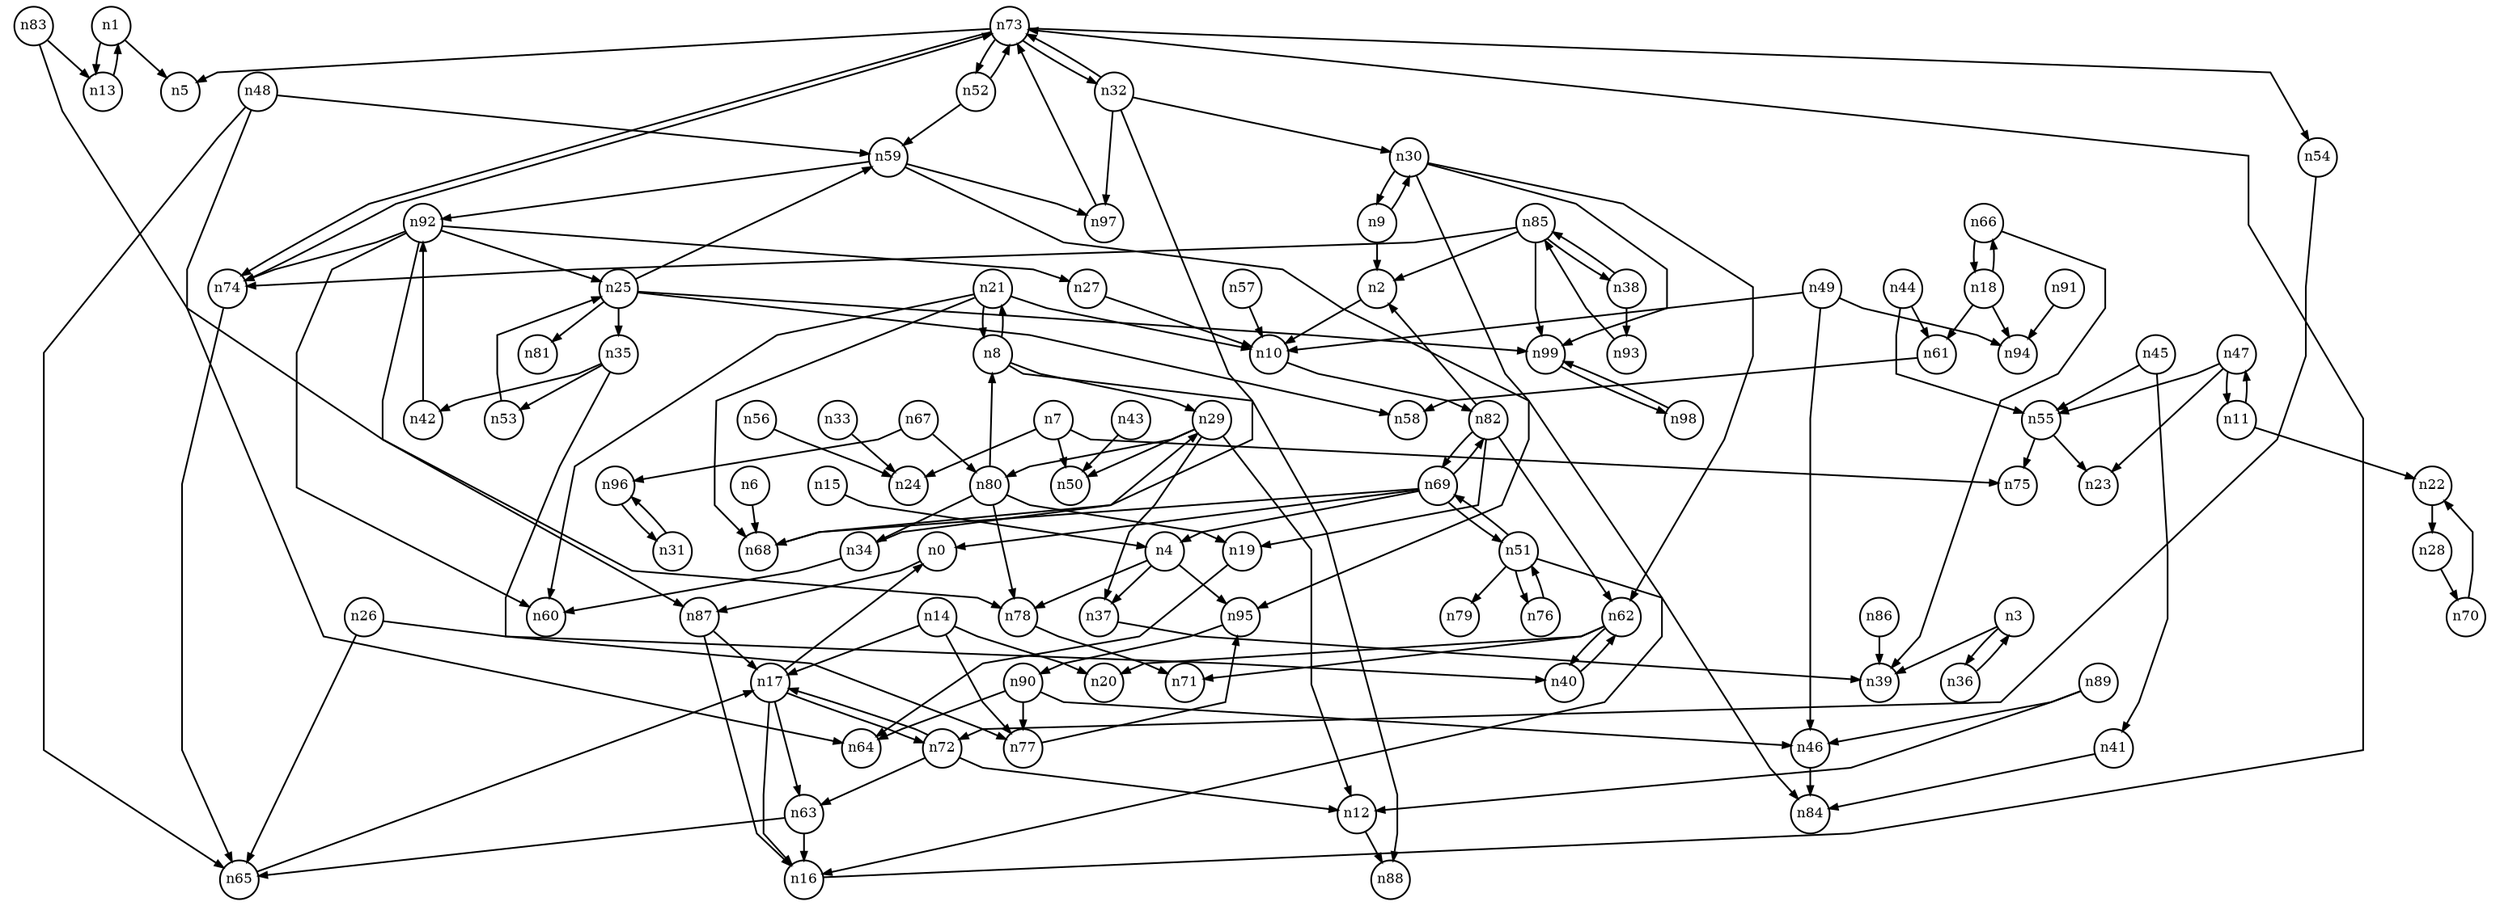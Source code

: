 digraph G{
splines=polyline;
ranksep=0.22;
nodesep=0.22;
nodesize=0.32;
fontsize=8
edge [arrowsize=0.5]
node [fontsize=8 shape=circle width=0.32 fixedsize=shape];

n1 -> n5
n1 -> n13
n13 -> n1
n10 -> n82
n2 -> n10
n36 -> n3
n3 -> n36
n3 -> n39
n37 -> n39
n4 -> n37
n4 -> n78
n4 -> n95
n78 -> n71
n95 -> n90
n6 -> n68
n7 -> n24
n7 -> n50
n7 -> n75
n21 -> n10
n21 -> n60
n21 -> n68
n21 -> n8
n8 -> n21
n8 -> n29
n8 -> n88
n29 -> n12
n29 -> n37
n29 -> n50
n29 -> n80
n9 -> n2
n9 -> n30
n22 -> n28
n11 -> n22
n11 -> n47
n47 -> n23
n47 -> n55
n47 -> n11
n12 -> n88
n17 -> n0
n17 -> n16
n17 -> n63
n17 -> n72
n14 -> n17
n14 -> n20
n14 -> n77
n77 -> n95
n15 -> n4
n0 -> n87
n16 -> n73
n63 -> n16
n63 -> n65
n61 -> n58
n18 -> n61
n18 -> n94
n18 -> n66
n19 -> n64
n35 -> n42
n35 -> n53
n35 -> n77
n25 -> n35
n25 -> n58
n25 -> n59
n25 -> n81
n25 -> n99
n59 -> n16
n59 -> n97
n59 -> n92
n99 -> n98
n40 -> n62
n26 -> n40
n26 -> n65
n65 -> n17
n27 -> n10
n70 -> n22
n28 -> n70
n80 -> n19
n80 -> n34
n80 -> n78
n80 -> n8
n30 -> n9
n30 -> n62
n30 -> n95
n30 -> n99
n62 -> n20
n62 -> n40
n62 -> n71
n32 -> n30
n32 -> n68
n32 -> n97
n32 -> n73
n97 -> n73
n33 -> n24
n34 -> n60
n34 -> n29
n42 -> n92
n53 -> n25
n93 -> n85
n38 -> n93
n38 -> n85
n41 -> n84
n43 -> n50
n55 -> n23
n55 -> n75
n44 -> n55
n44 -> n61
n45 -> n41
n45 -> n55
n46 -> n84
n48 -> n59
n48 -> n64
n48 -> n65
n49 -> n10
n49 -> n46
n49 -> n94
n76 -> n51
n51 -> n76
n51 -> n79
n51 -> n84
n51 -> n69
n52 -> n59
n52 -> n73
n72 -> n12
n72 -> n17
n72 -> n63
n54 -> n72
n56 -> n24
n57 -> n10
n66 -> n18
n66 -> n39
n67 -> n80
n67 -> n96
n96 -> n31
n69 -> n0
n69 -> n4
n69 -> n51
n69 -> n68
n69 -> n82
n82 -> n2
n82 -> n19
n82 -> n62
n82 -> n69
n73 -> n5
n73 -> n32
n73 -> n52
n73 -> n54
n73 -> n74
n74 -> n65
n74 -> n73
n83 -> n13
n83 -> n78
n85 -> n2
n85 -> n38
n85 -> n74
n85 -> n99
n86 -> n39
n87 -> n16
n87 -> n17
n89 -> n12
n89 -> n46
n90 -> n46
n90 -> n64
n90 -> n77
n91 -> n94
n92 -> n25
n92 -> n27
n92 -> n60
n92 -> n74
n92 -> n87
n31 -> n96
n98 -> n99
}
